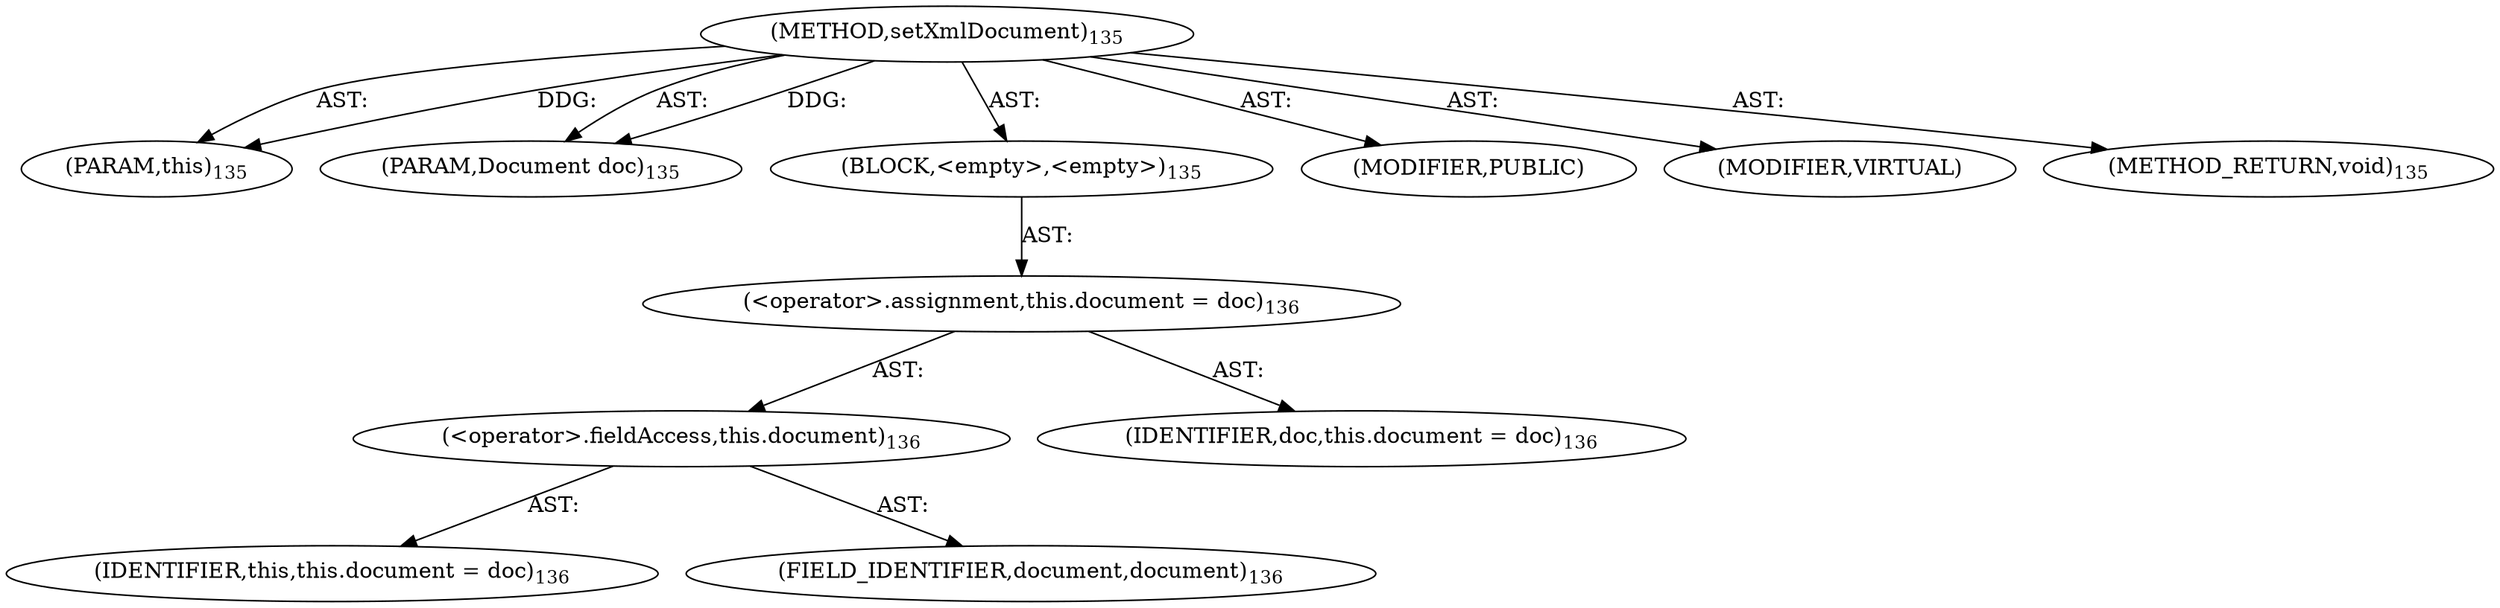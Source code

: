 digraph "setXmlDocument" {  
"111669149701" [label = <(METHOD,setXmlDocument)<SUB>135</SUB>> ]
"115964116993" [label = <(PARAM,this)<SUB>135</SUB>> ]
"115964117004" [label = <(PARAM,Document doc)<SUB>135</SUB>> ]
"25769803781" [label = <(BLOCK,&lt;empty&gt;,&lt;empty&gt;)<SUB>135</SUB>> ]
"30064771084" [label = <(&lt;operator&gt;.assignment,this.document = doc)<SUB>136</SUB>> ]
"30064771085" [label = <(&lt;operator&gt;.fieldAccess,this.document)<SUB>136</SUB>> ]
"68719476737" [label = <(IDENTIFIER,this,this.document = doc)<SUB>136</SUB>> ]
"55834574855" [label = <(FIELD_IDENTIFIER,document,document)<SUB>136</SUB>> ]
"68719476748" [label = <(IDENTIFIER,doc,this.document = doc)<SUB>136</SUB>> ]
"133143986200" [label = <(MODIFIER,PUBLIC)> ]
"133143986201" [label = <(MODIFIER,VIRTUAL)> ]
"128849018885" [label = <(METHOD_RETURN,void)<SUB>135</SUB>> ]
  "111669149701" -> "115964116993"  [ label = "AST: "] 
  "111669149701" -> "115964117004"  [ label = "AST: "] 
  "111669149701" -> "25769803781"  [ label = "AST: "] 
  "111669149701" -> "133143986200"  [ label = "AST: "] 
  "111669149701" -> "133143986201"  [ label = "AST: "] 
  "111669149701" -> "128849018885"  [ label = "AST: "] 
  "25769803781" -> "30064771084"  [ label = "AST: "] 
  "30064771084" -> "30064771085"  [ label = "AST: "] 
  "30064771084" -> "68719476748"  [ label = "AST: "] 
  "30064771085" -> "68719476737"  [ label = "AST: "] 
  "30064771085" -> "55834574855"  [ label = "AST: "] 
  "111669149701" -> "115964116993"  [ label = "DDG: "] 
  "111669149701" -> "115964117004"  [ label = "DDG: "] 
}
